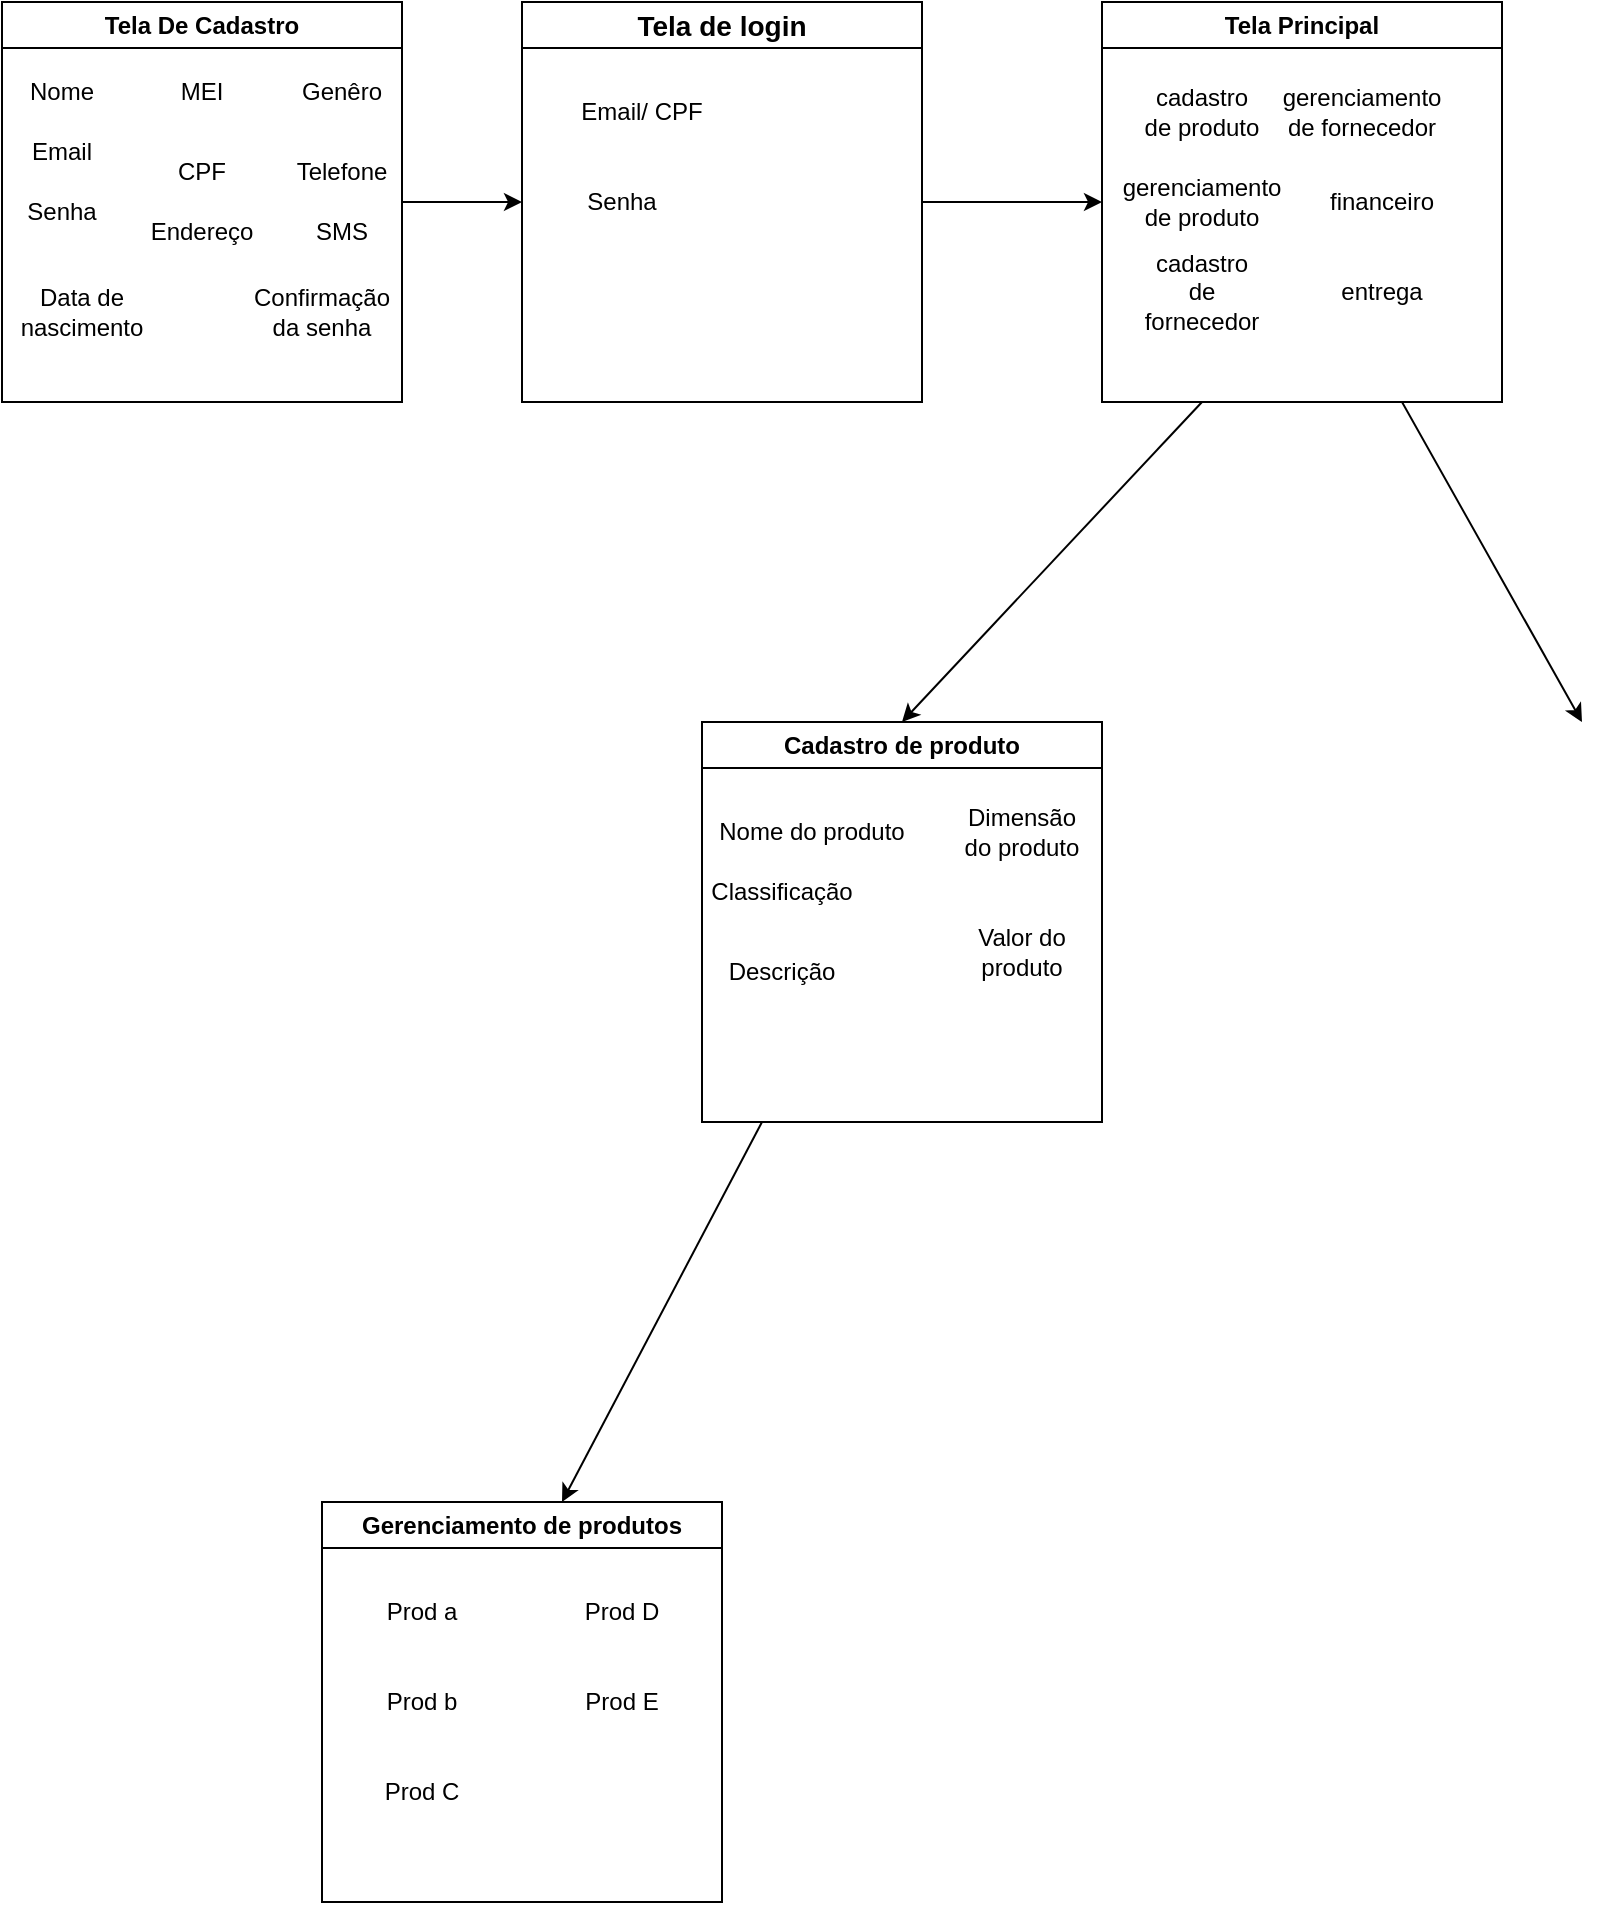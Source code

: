 <mxfile version="24.6.3" type="device">
  <diagram name="Página-1" id="U8daCunjNqhIsC14Hv08">
    <mxGraphModel dx="2261" dy="1951" grid="1" gridSize="10" guides="1" tooltips="1" connect="1" arrows="1" fold="1" page="1" pageScale="1" pageWidth="827" pageHeight="1169" math="0" shadow="0">
      <root>
        <mxCell id="0" />
        <mxCell id="1" parent="0" />
        <mxCell id="87Qb5bFaEP_y_DTDhds6-20" style="edgeStyle=orthogonalEdgeStyle;rounded=0;orthogonalLoop=1;jettySize=auto;html=1;entryX=0;entryY=0.5;entryDx=0;entryDy=0;" parent="1" source="jSI6tA5BUmBUnNk-yLfT-1" target="87Qb5bFaEP_y_DTDhds6-19" edge="1">
          <mxGeometry relative="1" as="geometry" />
        </mxCell>
        <mxCell id="jSI6tA5BUmBUnNk-yLfT-1" value="&lt;font style=&quot;font-size: 14px;&quot;&gt;Tela de login&lt;/font&gt;" style="swimlane;whiteSpace=wrap;html=1;" parent="1" vertex="1">
          <mxGeometry x="-380" y="-480" width="200" height="200" as="geometry" />
        </mxCell>
        <mxCell id="87Qb5bFaEP_y_DTDhds6-1" value="Email/ CPF" style="text;html=1;align=center;verticalAlign=middle;whiteSpace=wrap;rounded=0;" parent="jSI6tA5BUmBUnNk-yLfT-1" vertex="1">
          <mxGeometry x="20" y="40" width="80" height="30" as="geometry" />
        </mxCell>
        <mxCell id="87Qb5bFaEP_y_DTDhds6-2" value="Senha" style="text;html=1;align=center;verticalAlign=middle;whiteSpace=wrap;rounded=0;" parent="jSI6tA5BUmBUnNk-yLfT-1" vertex="1">
          <mxGeometry x="20" y="85" width="60" height="30" as="geometry" />
        </mxCell>
        <mxCell id="87Qb5bFaEP_y_DTDhds6-18" style="edgeStyle=orthogonalEdgeStyle;rounded=0;orthogonalLoop=1;jettySize=auto;html=1;entryX=0;entryY=0.5;entryDx=0;entryDy=0;" parent="1" source="87Qb5bFaEP_y_DTDhds6-3" target="jSI6tA5BUmBUnNk-yLfT-1" edge="1">
          <mxGeometry relative="1" as="geometry" />
        </mxCell>
        <mxCell id="87Qb5bFaEP_y_DTDhds6-3" value="Tela De Cadastro" style="swimlane;whiteSpace=wrap;html=1;" parent="1" vertex="1">
          <mxGeometry x="-640" y="-480" width="200" height="200" as="geometry" />
        </mxCell>
        <mxCell id="87Qb5bFaEP_y_DTDhds6-4" value="Nome" style="text;html=1;align=center;verticalAlign=middle;whiteSpace=wrap;rounded=0;" parent="87Qb5bFaEP_y_DTDhds6-3" vertex="1">
          <mxGeometry y="30" width="60" height="30" as="geometry" />
        </mxCell>
        <mxCell id="87Qb5bFaEP_y_DTDhds6-5" value="Email" style="text;html=1;align=center;verticalAlign=middle;whiteSpace=wrap;rounded=0;" parent="87Qb5bFaEP_y_DTDhds6-3" vertex="1">
          <mxGeometry y="60" width="60" height="30" as="geometry" />
        </mxCell>
        <mxCell id="87Qb5bFaEP_y_DTDhds6-6" value="CPF" style="text;html=1;align=center;verticalAlign=middle;whiteSpace=wrap;rounded=0;" parent="87Qb5bFaEP_y_DTDhds6-3" vertex="1">
          <mxGeometry x="70" y="70" width="60" height="30" as="geometry" />
        </mxCell>
        <mxCell id="87Qb5bFaEP_y_DTDhds6-7" value="Telefone" style="text;html=1;align=center;verticalAlign=middle;whiteSpace=wrap;rounded=0;" parent="87Qb5bFaEP_y_DTDhds6-3" vertex="1">
          <mxGeometry x="140" y="70" width="60" height="30" as="geometry" />
        </mxCell>
        <mxCell id="87Qb5bFaEP_y_DTDhds6-8" value="SMS" style="text;html=1;align=center;verticalAlign=middle;whiteSpace=wrap;rounded=0;" parent="87Qb5bFaEP_y_DTDhds6-3" vertex="1">
          <mxGeometry x="140" y="100" width="60" height="30" as="geometry" />
        </mxCell>
        <mxCell id="87Qb5bFaEP_y_DTDhds6-9" value="MEI" style="text;html=1;align=center;verticalAlign=middle;whiteSpace=wrap;rounded=0;" parent="87Qb5bFaEP_y_DTDhds6-3" vertex="1">
          <mxGeometry x="70" y="30" width="60" height="30" as="geometry" />
        </mxCell>
        <mxCell id="87Qb5bFaEP_y_DTDhds6-10" value="Senha" style="text;html=1;align=center;verticalAlign=middle;whiteSpace=wrap;rounded=0;" parent="87Qb5bFaEP_y_DTDhds6-3" vertex="1">
          <mxGeometry y="90" width="60" height="30" as="geometry" />
        </mxCell>
        <mxCell id="87Qb5bFaEP_y_DTDhds6-11" value="Confirmação da senha" style="text;html=1;align=center;verticalAlign=middle;whiteSpace=wrap;rounded=0;" parent="87Qb5bFaEP_y_DTDhds6-3" vertex="1">
          <mxGeometry x="130" y="140" width="60" height="30" as="geometry" />
        </mxCell>
        <mxCell id="87Qb5bFaEP_y_DTDhds6-12" value="Data de nascimento" style="text;html=1;align=center;verticalAlign=middle;whiteSpace=wrap;rounded=0;" parent="87Qb5bFaEP_y_DTDhds6-3" vertex="1">
          <mxGeometry x="10" y="140" width="60" height="30" as="geometry" />
        </mxCell>
        <mxCell id="87Qb5bFaEP_y_DTDhds6-13" value="Endereço" style="text;html=1;align=center;verticalAlign=middle;whiteSpace=wrap;rounded=0;" parent="87Qb5bFaEP_y_DTDhds6-3" vertex="1">
          <mxGeometry x="70" y="100" width="60" height="30" as="geometry" />
        </mxCell>
        <mxCell id="87Qb5bFaEP_y_DTDhds6-14" value="Genêro" style="text;html=1;align=center;verticalAlign=middle;whiteSpace=wrap;rounded=0;" parent="87Qb5bFaEP_y_DTDhds6-3" vertex="1">
          <mxGeometry x="140" y="30" width="60" height="30" as="geometry" />
        </mxCell>
        <mxCell id="87Qb5bFaEP_y_DTDhds6-19" value="Tela Principal" style="swimlane;whiteSpace=wrap;html=1;" parent="1" vertex="1">
          <mxGeometry x="-90" y="-480" width="200" height="200" as="geometry" />
        </mxCell>
        <mxCell id="87Qb5bFaEP_y_DTDhds6-23" value="cadastro de produto" style="text;html=1;align=center;verticalAlign=middle;whiteSpace=wrap;rounded=0;" parent="87Qb5bFaEP_y_DTDhds6-19" vertex="1">
          <mxGeometry x="20" y="40" width="60" height="30" as="geometry" />
        </mxCell>
        <mxCell id="87Qb5bFaEP_y_DTDhds6-24" value="gerenciamento de produto" style="text;html=1;align=center;verticalAlign=middle;whiteSpace=wrap;rounded=0;" parent="87Qb5bFaEP_y_DTDhds6-19" vertex="1">
          <mxGeometry x="20" y="85" width="60" height="30" as="geometry" />
        </mxCell>
        <mxCell id="87Qb5bFaEP_y_DTDhds6-25" value="cadastro de fornecedor" style="text;html=1;align=center;verticalAlign=middle;whiteSpace=wrap;rounded=0;" parent="87Qb5bFaEP_y_DTDhds6-19" vertex="1">
          <mxGeometry x="20" y="130" width="60" height="30" as="geometry" />
        </mxCell>
        <mxCell id="87Qb5bFaEP_y_DTDhds6-27" value="gerenciamento de fornecedor" style="text;html=1;align=center;verticalAlign=middle;whiteSpace=wrap;rounded=0;" parent="87Qb5bFaEP_y_DTDhds6-19" vertex="1">
          <mxGeometry x="100" y="40" width="60" height="30" as="geometry" />
        </mxCell>
        <mxCell id="87Qb5bFaEP_y_DTDhds6-28" value="financeiro" style="text;html=1;align=center;verticalAlign=middle;whiteSpace=wrap;rounded=0;" parent="87Qb5bFaEP_y_DTDhds6-19" vertex="1">
          <mxGeometry x="110" y="85" width="60" height="30" as="geometry" />
        </mxCell>
        <mxCell id="87Qb5bFaEP_y_DTDhds6-29" value="entrega" style="text;html=1;align=center;verticalAlign=middle;whiteSpace=wrap;rounded=0;" parent="87Qb5bFaEP_y_DTDhds6-19" vertex="1">
          <mxGeometry x="110" y="130" width="60" height="30" as="geometry" />
        </mxCell>
        <mxCell id="87Qb5bFaEP_y_DTDhds6-30" value="" style="endArrow=classic;html=1;rounded=0;exitX=0.25;exitY=1;exitDx=0;exitDy=0;" parent="1" source="87Qb5bFaEP_y_DTDhds6-19" edge="1">
          <mxGeometry width="50" height="50" relative="1" as="geometry">
            <mxPoint x="-120" y="-210" as="sourcePoint" />
            <mxPoint x="-190" y="-120" as="targetPoint" />
            <Array as="points" />
          </mxGeometry>
        </mxCell>
        <mxCell id="87Qb5bFaEP_y_DTDhds6-32" value="" style="endArrow=classic;html=1;rounded=0;exitX=0.75;exitY=1;exitDx=0;exitDy=0;" parent="1" source="87Qb5bFaEP_y_DTDhds6-19" edge="1">
          <mxGeometry width="50" height="50" relative="1" as="geometry">
            <mxPoint x="-30" y="-270" as="sourcePoint" />
            <mxPoint x="150" y="-120" as="targetPoint" />
            <Array as="points" />
          </mxGeometry>
        </mxCell>
        <mxCell id="mKuzv9xbnzeTsrMK8yH8-2" value="Cadastro de produto" style="swimlane;whiteSpace=wrap;html=1;" vertex="1" parent="1">
          <mxGeometry x="-290" y="-120" width="200" height="200" as="geometry" />
        </mxCell>
        <mxCell id="mKuzv9xbnzeTsrMK8yH8-6" value="Nome do produto" style="text;html=1;align=center;verticalAlign=middle;whiteSpace=wrap;rounded=0;" vertex="1" parent="mKuzv9xbnzeTsrMK8yH8-2">
          <mxGeometry y="40" width="110" height="30" as="geometry" />
        </mxCell>
        <mxCell id="mKuzv9xbnzeTsrMK8yH8-7" value="Classificação" style="text;html=1;align=center;verticalAlign=middle;whiteSpace=wrap;rounded=0;" vertex="1" parent="mKuzv9xbnzeTsrMK8yH8-2">
          <mxGeometry x="10" y="70" width="60" height="30" as="geometry" />
        </mxCell>
        <mxCell id="mKuzv9xbnzeTsrMK8yH8-8" value="Descrição" style="text;html=1;align=center;verticalAlign=middle;whiteSpace=wrap;rounded=0;" vertex="1" parent="mKuzv9xbnzeTsrMK8yH8-2">
          <mxGeometry x="10" y="110" width="60" height="30" as="geometry" />
        </mxCell>
        <mxCell id="mKuzv9xbnzeTsrMK8yH8-9" value="Dimensão do produto" style="text;html=1;align=center;verticalAlign=middle;whiteSpace=wrap;rounded=0;" vertex="1" parent="mKuzv9xbnzeTsrMK8yH8-2">
          <mxGeometry x="130" y="40" width="60" height="30" as="geometry" />
        </mxCell>
        <mxCell id="mKuzv9xbnzeTsrMK8yH8-10" value="Valor do produto" style="text;html=1;align=center;verticalAlign=middle;whiteSpace=wrap;rounded=0;" vertex="1" parent="mKuzv9xbnzeTsrMK8yH8-2">
          <mxGeometry x="130" y="100" width="60" height="30" as="geometry" />
        </mxCell>
        <mxCell id="mKuzv9xbnzeTsrMK8yH8-4" value="" style="endArrow=classic;html=1;rounded=0;" edge="1" parent="1">
          <mxGeometry width="50" height="50" relative="1" as="geometry">
            <mxPoint x="-260" y="80" as="sourcePoint" />
            <mxPoint x="-360" y="270" as="targetPoint" />
            <Array as="points" />
          </mxGeometry>
        </mxCell>
        <mxCell id="mKuzv9xbnzeTsrMK8yH8-5" value="Gerenciamento de produtos" style="swimlane;whiteSpace=wrap;html=1;" vertex="1" parent="1">
          <mxGeometry x="-480" y="270" width="200" height="200" as="geometry" />
        </mxCell>
        <mxCell id="mKuzv9xbnzeTsrMK8yH8-15" value="Prod a" style="text;html=1;align=center;verticalAlign=middle;whiteSpace=wrap;rounded=0;" vertex="1" parent="mKuzv9xbnzeTsrMK8yH8-5">
          <mxGeometry x="20" y="40" width="60" height="30" as="geometry" />
        </mxCell>
        <mxCell id="mKuzv9xbnzeTsrMK8yH8-14" value="Prod D" style="text;html=1;align=center;verticalAlign=middle;whiteSpace=wrap;rounded=0;" vertex="1" parent="mKuzv9xbnzeTsrMK8yH8-5">
          <mxGeometry x="120" y="40" width="60" height="30" as="geometry" />
        </mxCell>
        <mxCell id="mKuzv9xbnzeTsrMK8yH8-13" value="Prod E" style="text;html=1;align=center;verticalAlign=middle;whiteSpace=wrap;rounded=0;" vertex="1" parent="mKuzv9xbnzeTsrMK8yH8-5">
          <mxGeometry x="120" y="85" width="60" height="30" as="geometry" />
        </mxCell>
        <mxCell id="mKuzv9xbnzeTsrMK8yH8-12" value="Prod b" style="text;html=1;align=center;verticalAlign=middle;whiteSpace=wrap;rounded=0;" vertex="1" parent="mKuzv9xbnzeTsrMK8yH8-5">
          <mxGeometry x="20" y="85" width="60" height="30" as="geometry" />
        </mxCell>
        <mxCell id="mKuzv9xbnzeTsrMK8yH8-11" value="Prod C" style="text;html=1;align=center;verticalAlign=middle;whiteSpace=wrap;rounded=0;" vertex="1" parent="mKuzv9xbnzeTsrMK8yH8-5">
          <mxGeometry x="20" y="130" width="60" height="30" as="geometry" />
        </mxCell>
      </root>
    </mxGraphModel>
  </diagram>
</mxfile>
